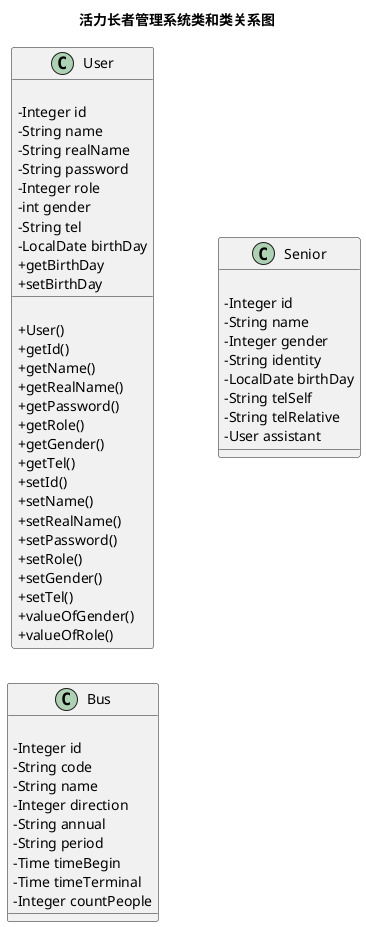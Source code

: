 @startuml
skinparam defaultFontName "Resource Han Rounded CN"
skinparam linetype polyline
skinparam linetype ortho
skinparam classAttributeIconSize 0
left to right direction
title 活力长者管理系统类和类关系图

class User{
    {field}
    -Integer id
    -String name
    -String realName
    -String password
    -Integer role
    -int gender
    -String tel
    -LocalDate birthDay
    {method}
    +User()
    +getId()
    +getName()
    +getRealName()
    +getPassword()
    +getRole()
    +getGender()
    +getTel()
    +getBirthDay
    +setId()
    +setName()
    +setRealName()
    +setPassword()
    +setRole()
    +setGender()
    +setTel()
    +setBirthDay
    +valueOfGender()
    +valueOfRole()
}

class Bus{
    {field}
    -Integer id
    -String code
    -String name
    -Integer direction
    -String annual
    -String period
    -Time timeBegin
    -Time timeTerminal
    -Integer countPeople
}

class Senior{
    {field}
    -Integer id
    -String name
    -Integer gender
    -String identity
    -LocalDate birthDay
    -String telSelf
    -String telRelative
    -User assistant
}
@enduml